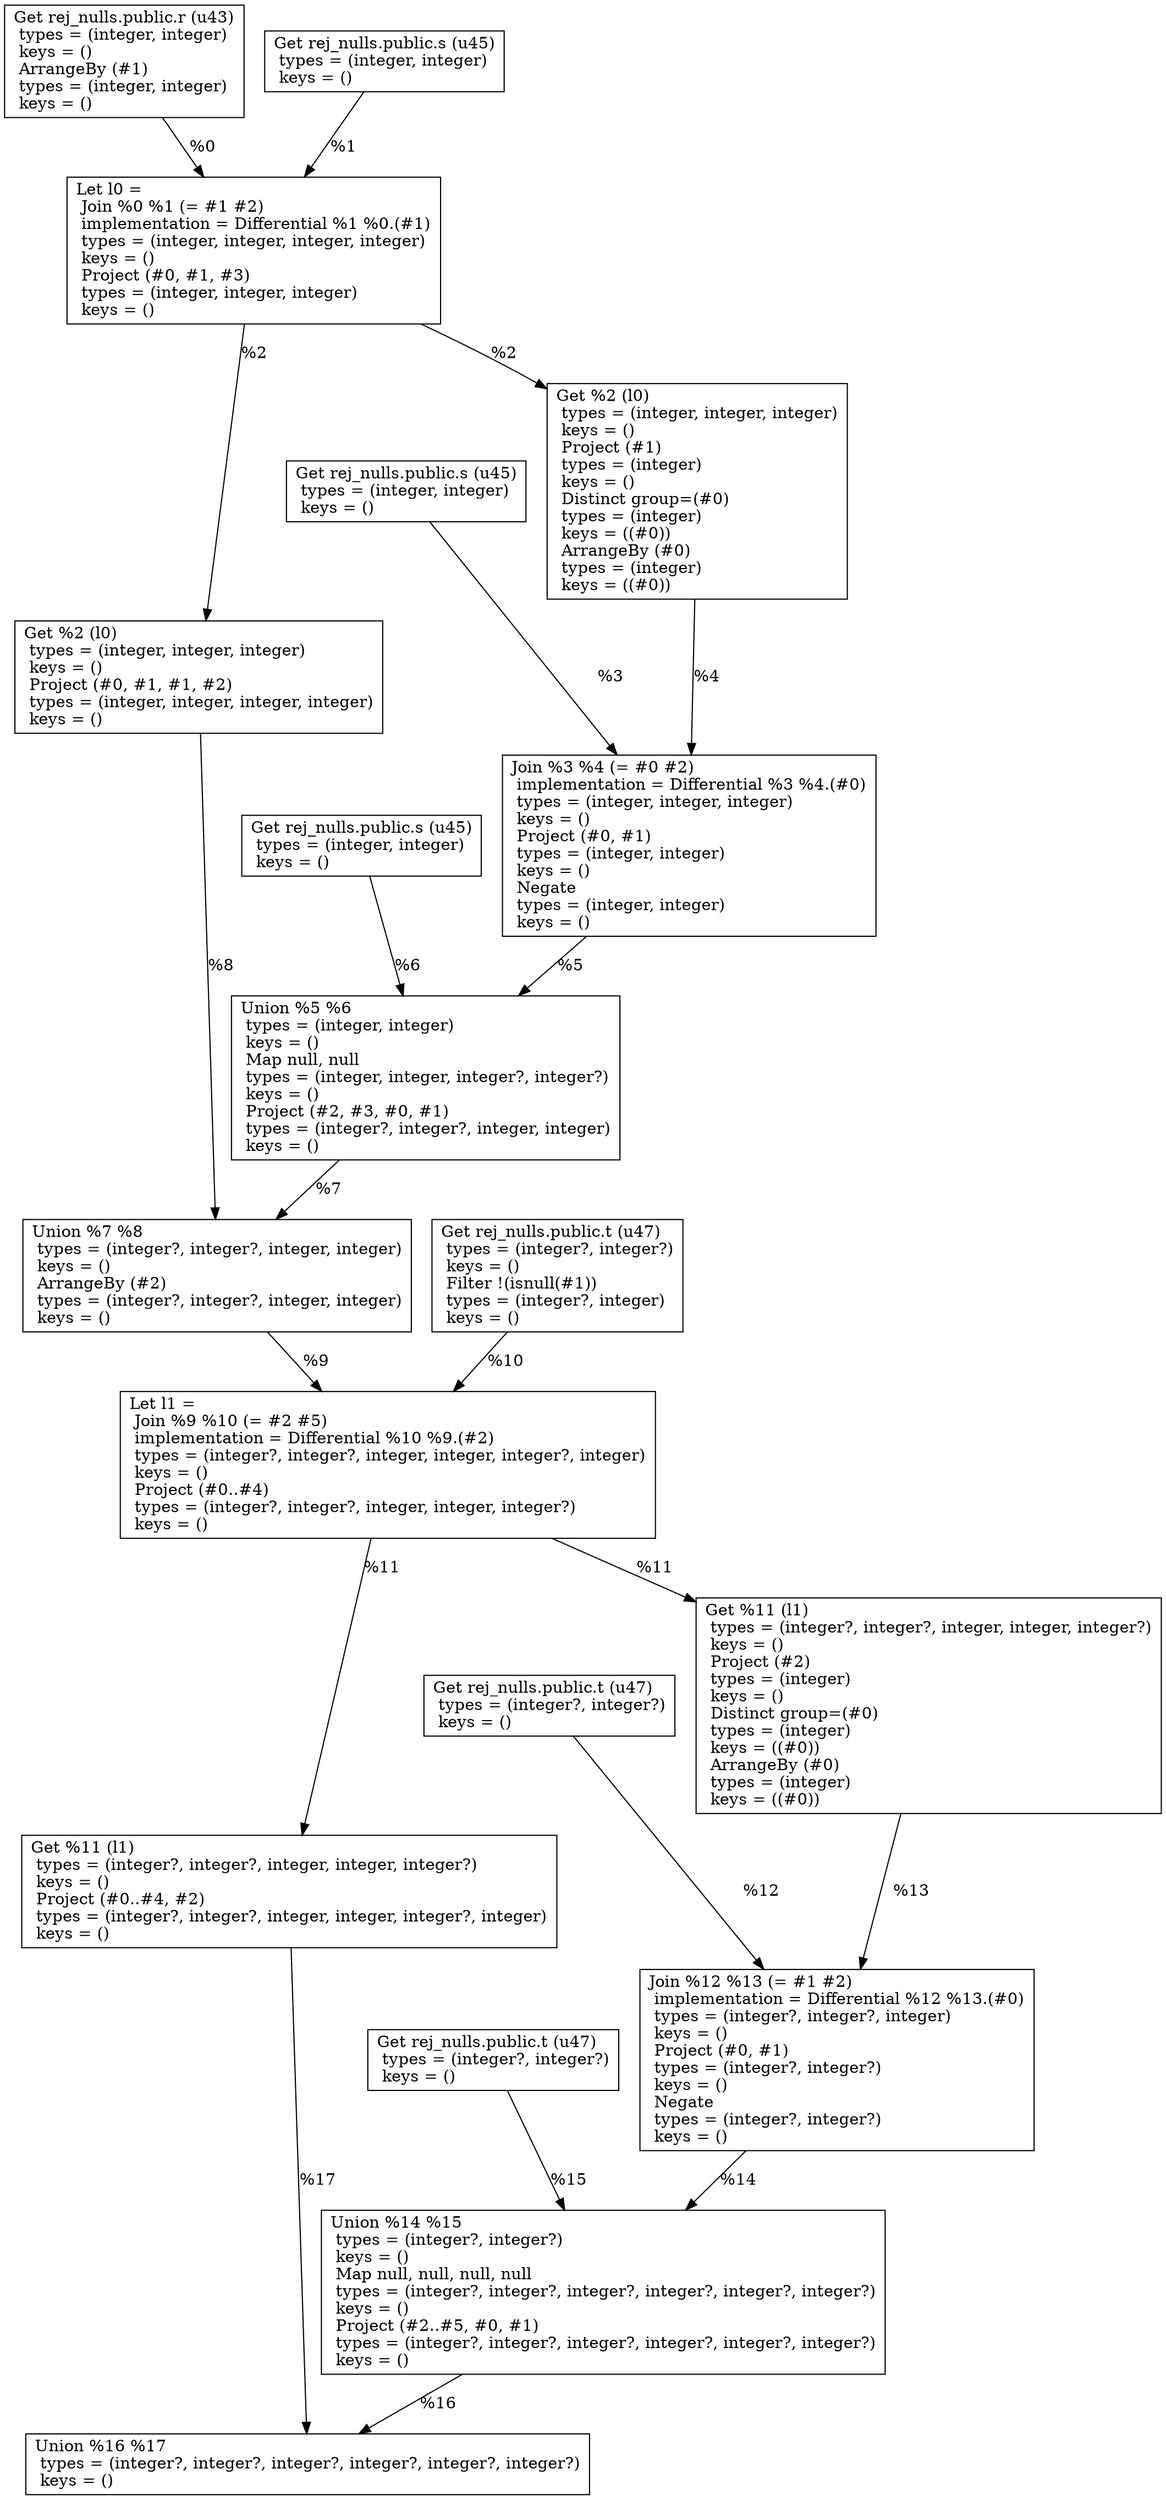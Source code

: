digraph G {
    node0 [shape = record, label=" Get rej_nulls.public.r (u43)\l  types = (integer, integer)\l  keys = ()\l ArrangeBy (#1)\l  types = (integer, integer)\l  keys = ()\l"]
    node1 [shape = record, label=" Get rej_nulls.public.s (u45)\l  types = (integer, integer)\l  keys = ()\l"]
    node2 [shape = record, label="Let l0 =\l Join %0 %1 (= #1 #2)\l  implementation = Differential %1 %0.(#1)\l  types = (integer, integer, integer, integer)\l  keys = ()\l Project (#0, #1, #3)\l  types = (integer, integer, integer)\l  keys = ()\l"]
    node3 [shape = record, label=" Get rej_nulls.public.s (u45)\l  types = (integer, integer)\l  keys = ()\l"]
    node4 [shape = record, label=" Get %2 (l0)\l  types = (integer, integer, integer)\l  keys = ()\l Project (#1)\l  types = (integer)\l  keys = ()\l Distinct group=(#0)\l  types = (integer)\l  keys = ((#0))\l ArrangeBy (#0)\l  types = (integer)\l  keys = ((#0))\l"]
    node5 [shape = record, label=" Join %3 %4 (= #0 #2)\l  implementation = Differential %3 %4.(#0)\l  types = (integer, integer, integer)\l  keys = ()\l Project (#0, #1)\l  types = (integer, integer)\l  keys = ()\l Negate\l  types = (integer, integer)\l  keys = ()\l"]
    node6 [shape = record, label=" Get rej_nulls.public.s (u45)\l  types = (integer, integer)\l  keys = ()\l"]
    node7 [shape = record, label=" Union %5 %6\l  types = (integer, integer)\l  keys = ()\l Map null, null\l  types = (integer, integer, integer?, integer?)\l  keys = ()\l Project (#2, #3, #0, #1)\l  types = (integer?, integer?, integer, integer)\l  keys = ()\l"]
    node8 [shape = record, label=" Get %2 (l0)\l  types = (integer, integer, integer)\l  keys = ()\l Project (#0, #1, #1, #2)\l  types = (integer, integer, integer, integer)\l  keys = ()\l"]
    node9 [shape = record, label=" Union %7 %8\l  types = (integer?, integer?, integer, integer)\l  keys = ()\l ArrangeBy (#2)\l  types = (integer?, integer?, integer, integer)\l  keys = ()\l"]
    node10 [shape = record, label=" Get rej_nulls.public.t (u47)\l  types = (integer?, integer?)\l  keys = ()\l Filter !(isnull(#1))\l  types = (integer?, integer)\l  keys = ()\l"]
    node11 [shape = record, label="Let l1 =\l Join %9 %10 (= #2 #5)\l  implementation = Differential %10 %9.(#2)\l  types = (integer?, integer?, integer, integer, integer?, integer)\l  keys = ()\l Project (#0..#4)\l  types = (integer?, integer?, integer, integer, integer?)\l  keys = ()\l"]
    node12 [shape = record, label=" Get rej_nulls.public.t (u47)\l  types = (integer?, integer?)\l  keys = ()\l"]
    node13 [shape = record, label=" Get %11 (l1)\l  types = (integer?, integer?, integer, integer, integer?)\l  keys = ()\l Project (#2)\l  types = (integer)\l  keys = ()\l Distinct group=(#0)\l  types = (integer)\l  keys = ((#0))\l ArrangeBy (#0)\l  types = (integer)\l  keys = ((#0))\l"]
    node14 [shape = record, label=" Join %12 %13 (= #1 #2)\l  implementation = Differential %12 %13.(#0)\l  types = (integer?, integer?, integer)\l  keys = ()\l Project (#0, #1)\l  types = (integer?, integer?)\l  keys = ()\l Negate\l  types = (integer?, integer?)\l  keys = ()\l"]
    node15 [shape = record, label=" Get rej_nulls.public.t (u47)\l  types = (integer?, integer?)\l  keys = ()\l"]
    node16 [shape = record, label=" Union %14 %15\l  types = (integer?, integer?)\l  keys = ()\l Map null, null, null, null\l  types = (integer?, integer?, integer?, integer?, integer?, integer?)\l  keys = ()\l Project (#2..#5, #0, #1)\l  types = (integer?, integer?, integer?, integer?, integer?, integer?)\l  keys = ()\l"]
    node17 [shape = record, label=" Get %11 (l1)\l  types = (integer?, integer?, integer, integer, integer?)\l  keys = ()\l Project (#0..#4, #2)\l  types = (integer?, integer?, integer, integer, integer?, integer)\l  keys = ()\l"]
    node18 [shape = record, label=" Union %16 %17\l  types = (integer?, integer?, integer?, integer?, integer?, integer?)\l  keys = ()\l"]
    node13 -> node14 [label = "%13\l"]
    node5 -> node7 [label = "%5\l"]
    node17 -> node18 [label = "%17\l"]
    node11 -> node13 [label = "%11\l"]
    node8 -> node9 [label = "%8\l"]
    node11 -> node17 [label = "%11\l"]
    node0 -> node2 [label = "%0\l"]
    node12 -> node14 [label = "%12\l"]
    node10 -> node11 [label = "%10\l"]
    node6 -> node7 [label = "%6\l"]
    node1 -> node2 [label = "%1\l"]
    node2 -> node8 [label = "%2\l"]
    node3 -> node5 [label = "%3\l"]
    node9 -> node11 [label = "%9\l"]
    node7 -> node9 [label = "%7\l"]
    node15 -> node16 [label = "%15\l"]
    node2 -> node4 [label = "%2\l"]
    node14 -> node16 [label = "%14\l"]
    node16 -> node18 [label = "%16\l"]
    node4 -> node5 [label = "%4\l"]
}
